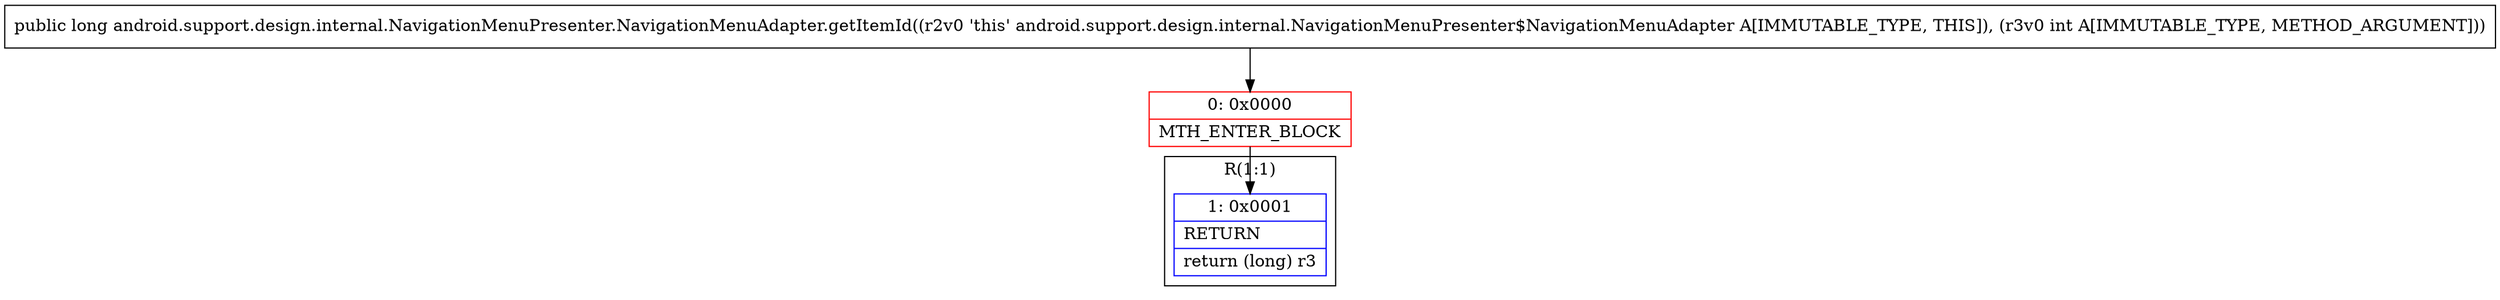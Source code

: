 digraph "CFG forandroid.support.design.internal.NavigationMenuPresenter.NavigationMenuAdapter.getItemId(I)J" {
subgraph cluster_Region_1668233621 {
label = "R(1:1)";
node [shape=record,color=blue];
Node_1 [shape=record,label="{1\:\ 0x0001|RETURN\l|return (long) r3\l}"];
}
Node_0 [shape=record,color=red,label="{0\:\ 0x0000|MTH_ENTER_BLOCK\l}"];
MethodNode[shape=record,label="{public long android.support.design.internal.NavigationMenuPresenter.NavigationMenuAdapter.getItemId((r2v0 'this' android.support.design.internal.NavigationMenuPresenter$NavigationMenuAdapter A[IMMUTABLE_TYPE, THIS]), (r3v0 int A[IMMUTABLE_TYPE, METHOD_ARGUMENT])) }"];
MethodNode -> Node_0;
Node_0 -> Node_1;
}

